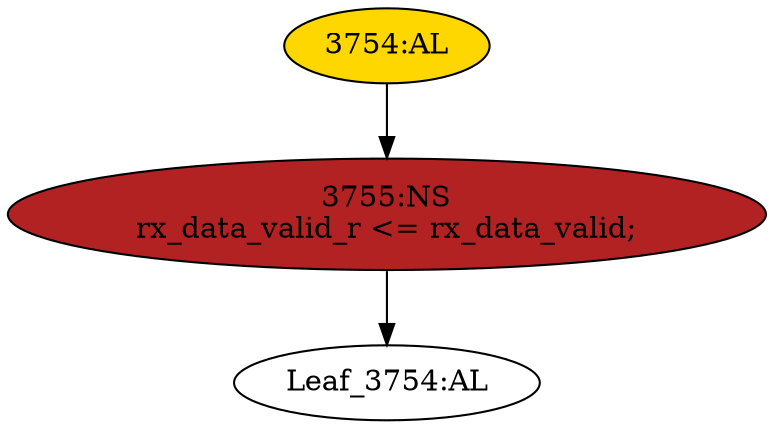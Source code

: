 strict digraph "" {
	node [label="\N"];
	"3755:NS"	 [ast="<pyverilog.vparser.ast.NonblockingSubstitution object at 0x7f13b55d4990>",
		fillcolor=firebrick,
		label="3755:NS
rx_data_valid_r <= rx_data_valid;",
		statements="[<pyverilog.vparser.ast.NonblockingSubstitution object at 0x7f13b55d4990>]",
		style=filled,
		typ=NonblockingSubstitution];
	"Leaf_3754:AL"	 [def_var="['rx_data_valid_r']",
		label="Leaf_3754:AL"];
	"3755:NS" -> "Leaf_3754:AL"	 [cond="[]",
		lineno=None];
	"3754:AL"	 [ast="<pyverilog.vparser.ast.Always object at 0x7f13b5568410>",
		clk_sens=True,
		fillcolor=gold,
		label="3754:AL",
		sens="['clk']",
		statements="[]",
		style=filled,
		typ=Always,
		use_var="['rx_data_valid']"];
	"3754:AL" -> "3755:NS"	 [cond="[]",
		lineno=None];
}
